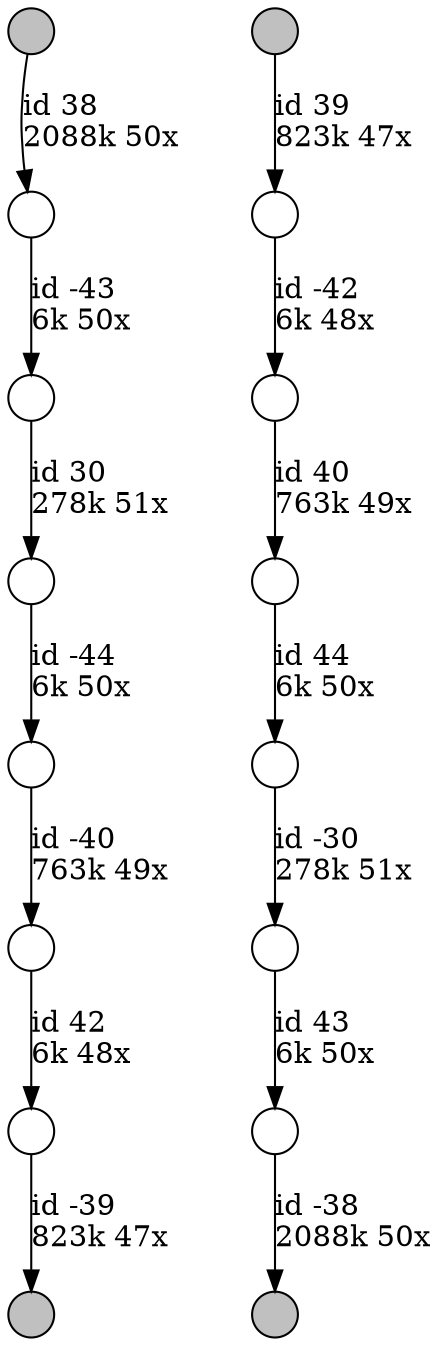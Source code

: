 digraph {
nodesep = 0.5;
node [shape = circle, label = "", height = 0.3];
"0" [style = "filled", fillcolor = "grey"];
"1" [style = "filled", fillcolor = "grey"];
"2" [style = "filled", fillcolor = "grey"];
"3" [style = "filled", fillcolor = "grey"];
"5" -> "4" [label = "id -44\l6k 50x", color = "black"] ;
"7" -> "6" [label = "id 44\l6k 50x", color = "black"] ;
"9" -> "8" [label = "id -43\l6k 50x", color = "black"] ;
"11" -> "10" [label = "id -42\l6k 48x", color = "black"] ;
"13" -> "12" [label = "id 42\l6k 48x", color = "black"] ;
"4" -> "13" [label = "id -40\l763k 49x", color = "black"] ;
"10" -> "7" [label = "id 40\l763k 49x", color = "black"] ;
"15" -> "14" [label = "id 43\l6k 50x", color = "black"] ;
"14" -> "1" [label = "id -38\l2088k 50x", color = "black"] ;
"0" -> "9" [label = "id 38\l2088k 50x", color = "black"] ;
"8" -> "5" [label = "id 30\l278k 51x", color = "black"] ;
"6" -> "15" [label = "id -30\l278k 51x", color = "black"] ;
"12" -> "2" [label = "id -39\l823k 47x", color = "black"] ;
"3" -> "11" [label = "id 39\l823k 47x", color = "black"] ;
}
